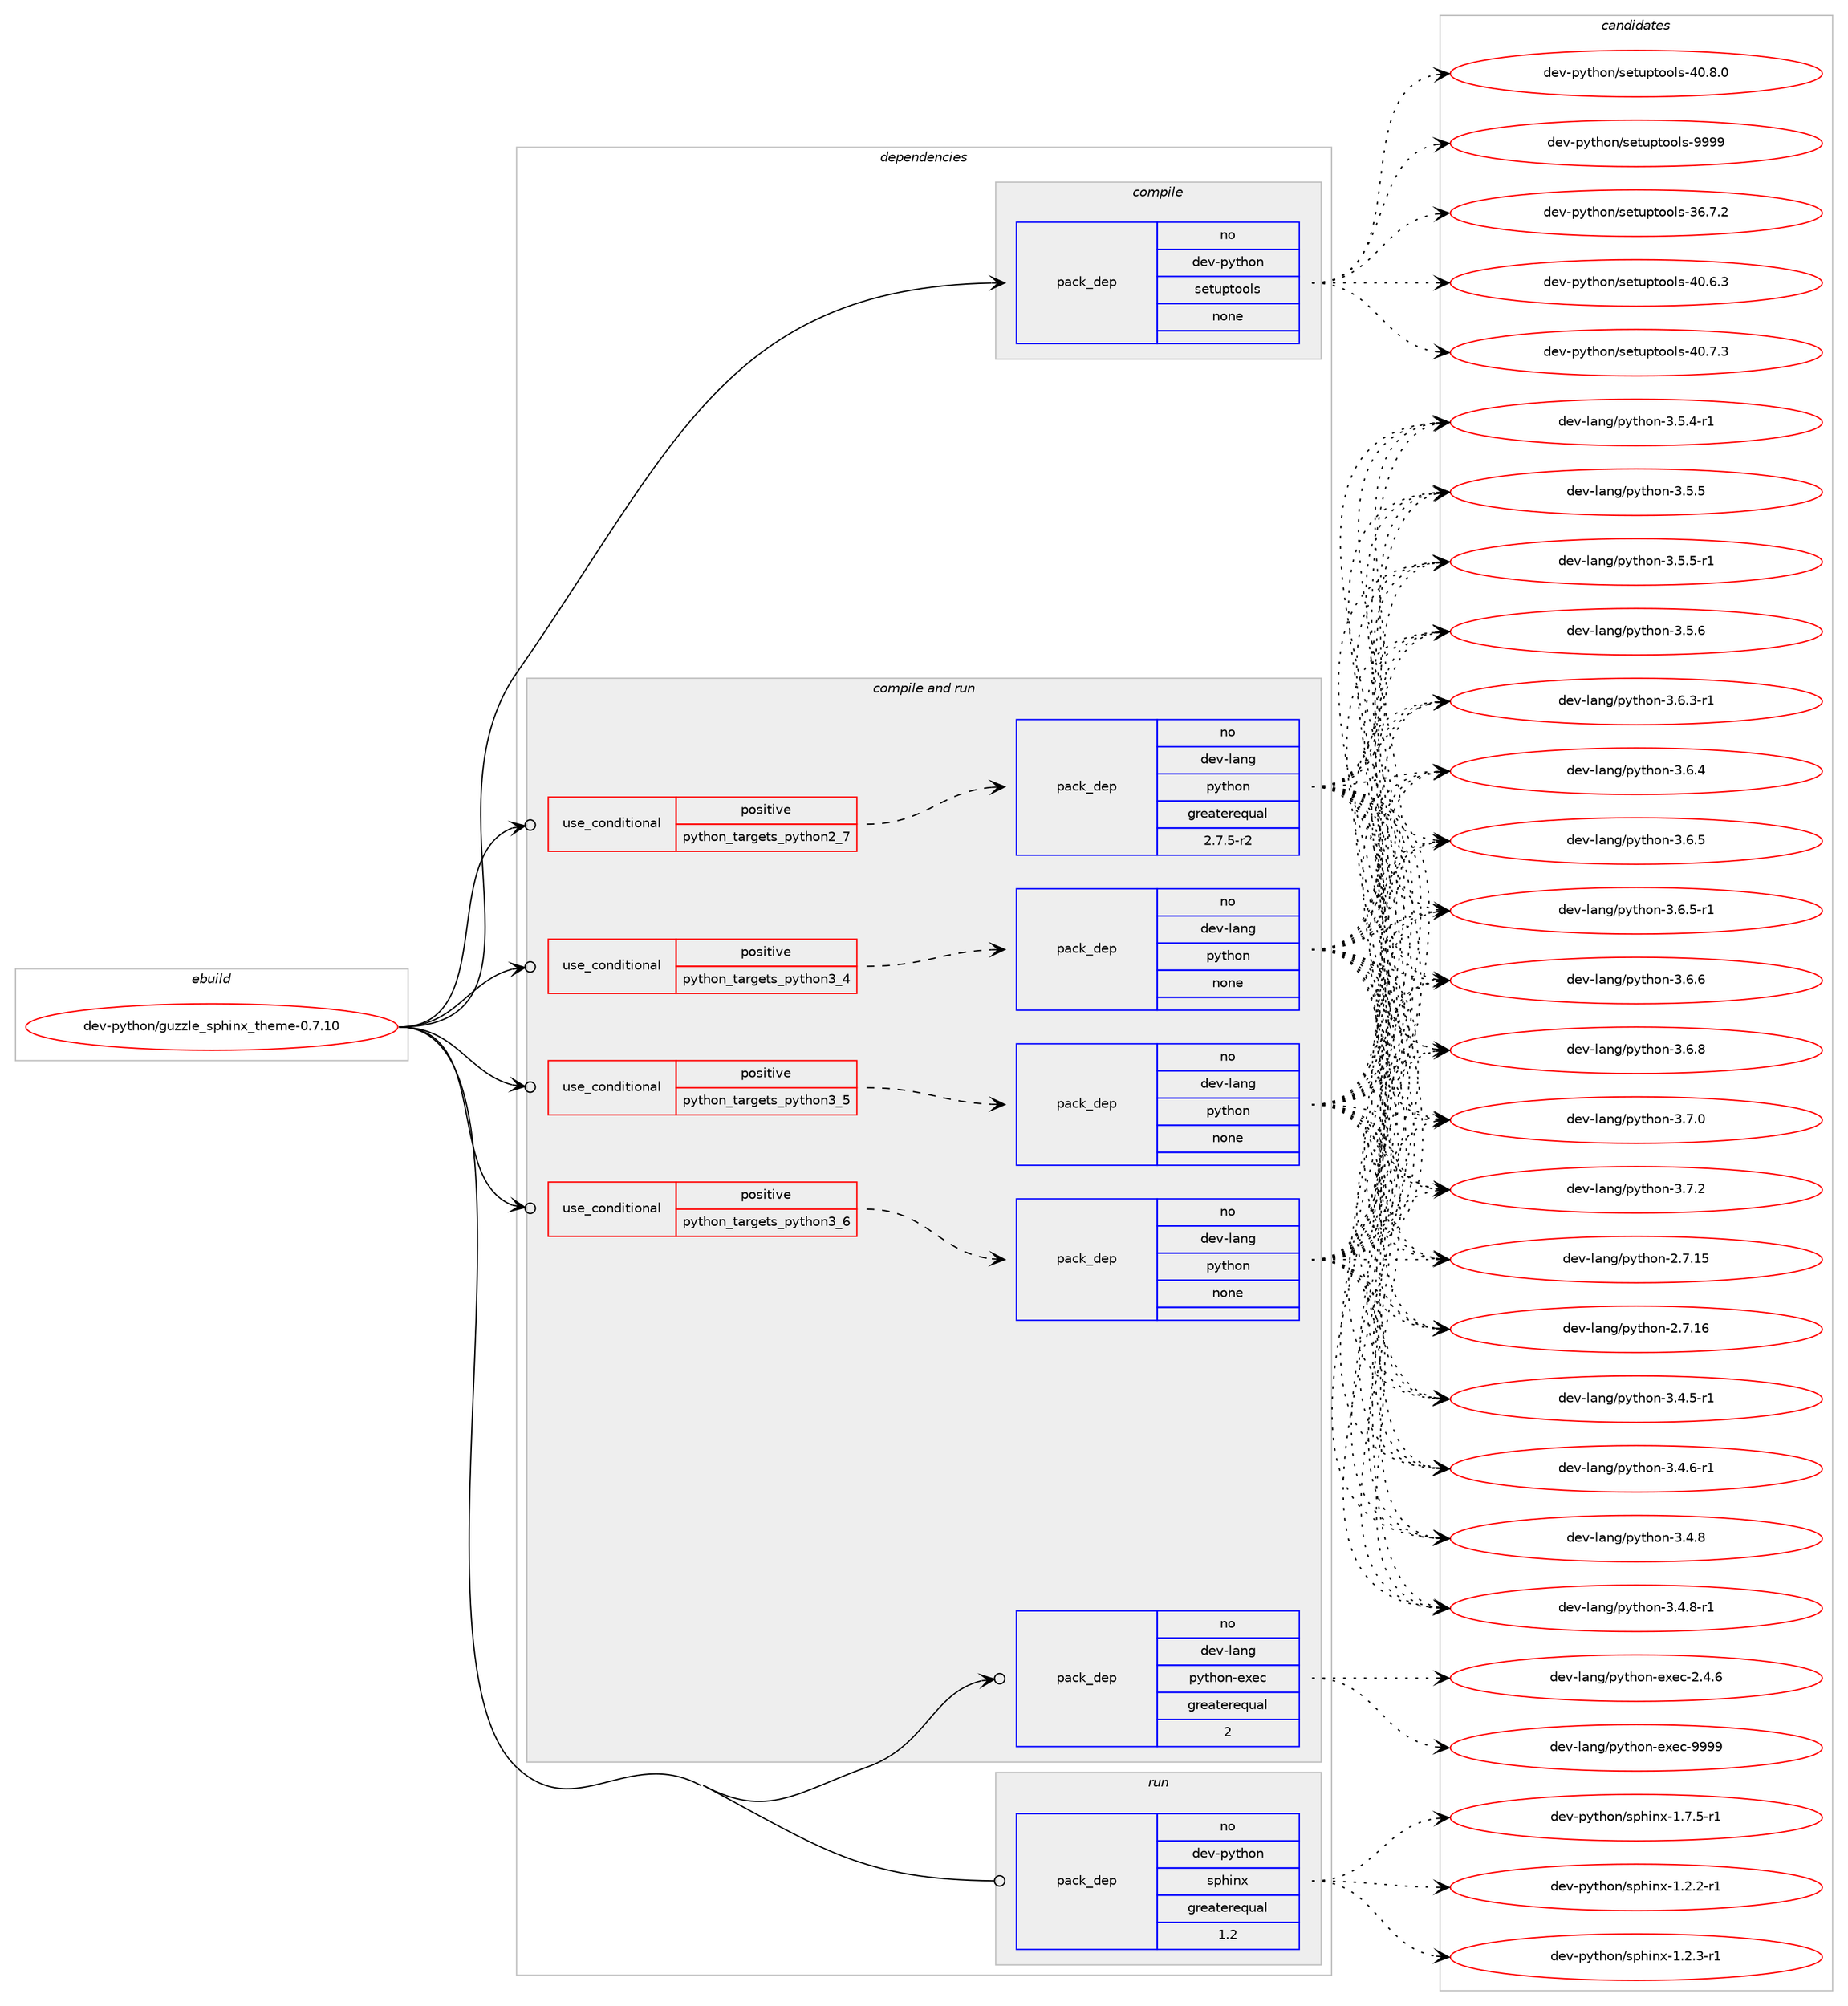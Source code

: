 digraph prolog {

# *************
# Graph options
# *************

newrank=true;
concentrate=true;
compound=true;
graph [rankdir=LR,fontname=Helvetica,fontsize=10,ranksep=1.5];#, ranksep=2.5, nodesep=0.2];
edge  [arrowhead=vee];
node  [fontname=Helvetica,fontsize=10];

# **********
# The ebuild
# **********

subgraph cluster_leftcol {
color=gray;
rank=same;
label=<<i>ebuild</i>>;
id [label="dev-python/guzzle_sphinx_theme-0.7.10", color=red, width=4, href="../dev-python/guzzle_sphinx_theme-0.7.10.svg"];
}

# ****************
# The dependencies
# ****************

subgraph cluster_midcol {
color=gray;
label=<<i>dependencies</i>>;
subgraph cluster_compile {
fillcolor="#eeeeee";
style=filled;
label=<<i>compile</i>>;
subgraph pack1013799 {
dependency1412313 [label=<<TABLE BORDER="0" CELLBORDER="1" CELLSPACING="0" CELLPADDING="4" WIDTH="220"><TR><TD ROWSPAN="6" CELLPADDING="30">pack_dep</TD></TR><TR><TD WIDTH="110">no</TD></TR><TR><TD>dev-python</TD></TR><TR><TD>setuptools</TD></TR><TR><TD>none</TD></TR><TR><TD></TD></TR></TABLE>>, shape=none, color=blue];
}
id:e -> dependency1412313:w [weight=20,style="solid",arrowhead="vee"];
}
subgraph cluster_compileandrun {
fillcolor="#eeeeee";
style=filled;
label=<<i>compile and run</i>>;
subgraph cond375245 {
dependency1412314 [label=<<TABLE BORDER="0" CELLBORDER="1" CELLSPACING="0" CELLPADDING="4"><TR><TD ROWSPAN="3" CELLPADDING="10">use_conditional</TD></TR><TR><TD>positive</TD></TR><TR><TD>python_targets_python2_7</TD></TR></TABLE>>, shape=none, color=red];
subgraph pack1013800 {
dependency1412315 [label=<<TABLE BORDER="0" CELLBORDER="1" CELLSPACING="0" CELLPADDING="4" WIDTH="220"><TR><TD ROWSPAN="6" CELLPADDING="30">pack_dep</TD></TR><TR><TD WIDTH="110">no</TD></TR><TR><TD>dev-lang</TD></TR><TR><TD>python</TD></TR><TR><TD>greaterequal</TD></TR><TR><TD>2.7.5-r2</TD></TR></TABLE>>, shape=none, color=blue];
}
dependency1412314:e -> dependency1412315:w [weight=20,style="dashed",arrowhead="vee"];
}
id:e -> dependency1412314:w [weight=20,style="solid",arrowhead="odotvee"];
subgraph cond375246 {
dependency1412316 [label=<<TABLE BORDER="0" CELLBORDER="1" CELLSPACING="0" CELLPADDING="4"><TR><TD ROWSPAN="3" CELLPADDING="10">use_conditional</TD></TR><TR><TD>positive</TD></TR><TR><TD>python_targets_python3_4</TD></TR></TABLE>>, shape=none, color=red];
subgraph pack1013801 {
dependency1412317 [label=<<TABLE BORDER="0" CELLBORDER="1" CELLSPACING="0" CELLPADDING="4" WIDTH="220"><TR><TD ROWSPAN="6" CELLPADDING="30">pack_dep</TD></TR><TR><TD WIDTH="110">no</TD></TR><TR><TD>dev-lang</TD></TR><TR><TD>python</TD></TR><TR><TD>none</TD></TR><TR><TD></TD></TR></TABLE>>, shape=none, color=blue];
}
dependency1412316:e -> dependency1412317:w [weight=20,style="dashed",arrowhead="vee"];
}
id:e -> dependency1412316:w [weight=20,style="solid",arrowhead="odotvee"];
subgraph cond375247 {
dependency1412318 [label=<<TABLE BORDER="0" CELLBORDER="1" CELLSPACING="0" CELLPADDING="4"><TR><TD ROWSPAN="3" CELLPADDING="10">use_conditional</TD></TR><TR><TD>positive</TD></TR><TR><TD>python_targets_python3_5</TD></TR></TABLE>>, shape=none, color=red];
subgraph pack1013802 {
dependency1412319 [label=<<TABLE BORDER="0" CELLBORDER="1" CELLSPACING="0" CELLPADDING="4" WIDTH="220"><TR><TD ROWSPAN="6" CELLPADDING="30">pack_dep</TD></TR><TR><TD WIDTH="110">no</TD></TR><TR><TD>dev-lang</TD></TR><TR><TD>python</TD></TR><TR><TD>none</TD></TR><TR><TD></TD></TR></TABLE>>, shape=none, color=blue];
}
dependency1412318:e -> dependency1412319:w [weight=20,style="dashed",arrowhead="vee"];
}
id:e -> dependency1412318:w [weight=20,style="solid",arrowhead="odotvee"];
subgraph cond375248 {
dependency1412320 [label=<<TABLE BORDER="0" CELLBORDER="1" CELLSPACING="0" CELLPADDING="4"><TR><TD ROWSPAN="3" CELLPADDING="10">use_conditional</TD></TR><TR><TD>positive</TD></TR><TR><TD>python_targets_python3_6</TD></TR></TABLE>>, shape=none, color=red];
subgraph pack1013803 {
dependency1412321 [label=<<TABLE BORDER="0" CELLBORDER="1" CELLSPACING="0" CELLPADDING="4" WIDTH="220"><TR><TD ROWSPAN="6" CELLPADDING="30">pack_dep</TD></TR><TR><TD WIDTH="110">no</TD></TR><TR><TD>dev-lang</TD></TR><TR><TD>python</TD></TR><TR><TD>none</TD></TR><TR><TD></TD></TR></TABLE>>, shape=none, color=blue];
}
dependency1412320:e -> dependency1412321:w [weight=20,style="dashed",arrowhead="vee"];
}
id:e -> dependency1412320:w [weight=20,style="solid",arrowhead="odotvee"];
subgraph pack1013804 {
dependency1412322 [label=<<TABLE BORDER="0" CELLBORDER="1" CELLSPACING="0" CELLPADDING="4" WIDTH="220"><TR><TD ROWSPAN="6" CELLPADDING="30">pack_dep</TD></TR><TR><TD WIDTH="110">no</TD></TR><TR><TD>dev-lang</TD></TR><TR><TD>python-exec</TD></TR><TR><TD>greaterequal</TD></TR><TR><TD>2</TD></TR></TABLE>>, shape=none, color=blue];
}
id:e -> dependency1412322:w [weight=20,style="solid",arrowhead="odotvee"];
}
subgraph cluster_run {
fillcolor="#eeeeee";
style=filled;
label=<<i>run</i>>;
subgraph pack1013805 {
dependency1412323 [label=<<TABLE BORDER="0" CELLBORDER="1" CELLSPACING="0" CELLPADDING="4" WIDTH="220"><TR><TD ROWSPAN="6" CELLPADDING="30">pack_dep</TD></TR><TR><TD WIDTH="110">no</TD></TR><TR><TD>dev-python</TD></TR><TR><TD>sphinx</TD></TR><TR><TD>greaterequal</TD></TR><TR><TD>1.2</TD></TR></TABLE>>, shape=none, color=blue];
}
id:e -> dependency1412323:w [weight=20,style="solid",arrowhead="odot"];
}
}

# **************
# The candidates
# **************

subgraph cluster_choices {
rank=same;
color=gray;
label=<<i>candidates</i>>;

subgraph choice1013799 {
color=black;
nodesep=1;
choice100101118451121211161041111104711510111611711211611111110811545515446554650 [label="dev-python/setuptools-36.7.2", color=red, width=4,href="../dev-python/setuptools-36.7.2.svg"];
choice100101118451121211161041111104711510111611711211611111110811545524846544651 [label="dev-python/setuptools-40.6.3", color=red, width=4,href="../dev-python/setuptools-40.6.3.svg"];
choice100101118451121211161041111104711510111611711211611111110811545524846554651 [label="dev-python/setuptools-40.7.3", color=red, width=4,href="../dev-python/setuptools-40.7.3.svg"];
choice100101118451121211161041111104711510111611711211611111110811545524846564648 [label="dev-python/setuptools-40.8.0", color=red, width=4,href="../dev-python/setuptools-40.8.0.svg"];
choice10010111845112121116104111110471151011161171121161111111081154557575757 [label="dev-python/setuptools-9999", color=red, width=4,href="../dev-python/setuptools-9999.svg"];
dependency1412313:e -> choice100101118451121211161041111104711510111611711211611111110811545515446554650:w [style=dotted,weight="100"];
dependency1412313:e -> choice100101118451121211161041111104711510111611711211611111110811545524846544651:w [style=dotted,weight="100"];
dependency1412313:e -> choice100101118451121211161041111104711510111611711211611111110811545524846554651:w [style=dotted,weight="100"];
dependency1412313:e -> choice100101118451121211161041111104711510111611711211611111110811545524846564648:w [style=dotted,weight="100"];
dependency1412313:e -> choice10010111845112121116104111110471151011161171121161111111081154557575757:w [style=dotted,weight="100"];
}
subgraph choice1013800 {
color=black;
nodesep=1;
choice10010111845108971101034711212111610411111045504655464953 [label="dev-lang/python-2.7.15", color=red, width=4,href="../dev-lang/python-2.7.15.svg"];
choice10010111845108971101034711212111610411111045504655464954 [label="dev-lang/python-2.7.16", color=red, width=4,href="../dev-lang/python-2.7.16.svg"];
choice1001011184510897110103471121211161041111104551465246534511449 [label="dev-lang/python-3.4.5-r1", color=red, width=4,href="../dev-lang/python-3.4.5-r1.svg"];
choice1001011184510897110103471121211161041111104551465246544511449 [label="dev-lang/python-3.4.6-r1", color=red, width=4,href="../dev-lang/python-3.4.6-r1.svg"];
choice100101118451089711010347112121116104111110455146524656 [label="dev-lang/python-3.4.8", color=red, width=4,href="../dev-lang/python-3.4.8.svg"];
choice1001011184510897110103471121211161041111104551465246564511449 [label="dev-lang/python-3.4.8-r1", color=red, width=4,href="../dev-lang/python-3.4.8-r1.svg"];
choice1001011184510897110103471121211161041111104551465346524511449 [label="dev-lang/python-3.5.4-r1", color=red, width=4,href="../dev-lang/python-3.5.4-r1.svg"];
choice100101118451089711010347112121116104111110455146534653 [label="dev-lang/python-3.5.5", color=red, width=4,href="../dev-lang/python-3.5.5.svg"];
choice1001011184510897110103471121211161041111104551465346534511449 [label="dev-lang/python-3.5.5-r1", color=red, width=4,href="../dev-lang/python-3.5.5-r1.svg"];
choice100101118451089711010347112121116104111110455146534654 [label="dev-lang/python-3.5.6", color=red, width=4,href="../dev-lang/python-3.5.6.svg"];
choice1001011184510897110103471121211161041111104551465446514511449 [label="dev-lang/python-3.6.3-r1", color=red, width=4,href="../dev-lang/python-3.6.3-r1.svg"];
choice100101118451089711010347112121116104111110455146544652 [label="dev-lang/python-3.6.4", color=red, width=4,href="../dev-lang/python-3.6.4.svg"];
choice100101118451089711010347112121116104111110455146544653 [label="dev-lang/python-3.6.5", color=red, width=4,href="../dev-lang/python-3.6.5.svg"];
choice1001011184510897110103471121211161041111104551465446534511449 [label="dev-lang/python-3.6.5-r1", color=red, width=4,href="../dev-lang/python-3.6.5-r1.svg"];
choice100101118451089711010347112121116104111110455146544654 [label="dev-lang/python-3.6.6", color=red, width=4,href="../dev-lang/python-3.6.6.svg"];
choice100101118451089711010347112121116104111110455146544656 [label="dev-lang/python-3.6.8", color=red, width=4,href="../dev-lang/python-3.6.8.svg"];
choice100101118451089711010347112121116104111110455146554648 [label="dev-lang/python-3.7.0", color=red, width=4,href="../dev-lang/python-3.7.0.svg"];
choice100101118451089711010347112121116104111110455146554650 [label="dev-lang/python-3.7.2", color=red, width=4,href="../dev-lang/python-3.7.2.svg"];
dependency1412315:e -> choice10010111845108971101034711212111610411111045504655464953:w [style=dotted,weight="100"];
dependency1412315:e -> choice10010111845108971101034711212111610411111045504655464954:w [style=dotted,weight="100"];
dependency1412315:e -> choice1001011184510897110103471121211161041111104551465246534511449:w [style=dotted,weight="100"];
dependency1412315:e -> choice1001011184510897110103471121211161041111104551465246544511449:w [style=dotted,weight="100"];
dependency1412315:e -> choice100101118451089711010347112121116104111110455146524656:w [style=dotted,weight="100"];
dependency1412315:e -> choice1001011184510897110103471121211161041111104551465246564511449:w [style=dotted,weight="100"];
dependency1412315:e -> choice1001011184510897110103471121211161041111104551465346524511449:w [style=dotted,weight="100"];
dependency1412315:e -> choice100101118451089711010347112121116104111110455146534653:w [style=dotted,weight="100"];
dependency1412315:e -> choice1001011184510897110103471121211161041111104551465346534511449:w [style=dotted,weight="100"];
dependency1412315:e -> choice100101118451089711010347112121116104111110455146534654:w [style=dotted,weight="100"];
dependency1412315:e -> choice1001011184510897110103471121211161041111104551465446514511449:w [style=dotted,weight="100"];
dependency1412315:e -> choice100101118451089711010347112121116104111110455146544652:w [style=dotted,weight="100"];
dependency1412315:e -> choice100101118451089711010347112121116104111110455146544653:w [style=dotted,weight="100"];
dependency1412315:e -> choice1001011184510897110103471121211161041111104551465446534511449:w [style=dotted,weight="100"];
dependency1412315:e -> choice100101118451089711010347112121116104111110455146544654:w [style=dotted,weight="100"];
dependency1412315:e -> choice100101118451089711010347112121116104111110455146544656:w [style=dotted,weight="100"];
dependency1412315:e -> choice100101118451089711010347112121116104111110455146554648:w [style=dotted,weight="100"];
dependency1412315:e -> choice100101118451089711010347112121116104111110455146554650:w [style=dotted,weight="100"];
}
subgraph choice1013801 {
color=black;
nodesep=1;
choice10010111845108971101034711212111610411111045504655464953 [label="dev-lang/python-2.7.15", color=red, width=4,href="../dev-lang/python-2.7.15.svg"];
choice10010111845108971101034711212111610411111045504655464954 [label="dev-lang/python-2.7.16", color=red, width=4,href="../dev-lang/python-2.7.16.svg"];
choice1001011184510897110103471121211161041111104551465246534511449 [label="dev-lang/python-3.4.5-r1", color=red, width=4,href="../dev-lang/python-3.4.5-r1.svg"];
choice1001011184510897110103471121211161041111104551465246544511449 [label="dev-lang/python-3.4.6-r1", color=red, width=4,href="../dev-lang/python-3.4.6-r1.svg"];
choice100101118451089711010347112121116104111110455146524656 [label="dev-lang/python-3.4.8", color=red, width=4,href="../dev-lang/python-3.4.8.svg"];
choice1001011184510897110103471121211161041111104551465246564511449 [label="dev-lang/python-3.4.8-r1", color=red, width=4,href="../dev-lang/python-3.4.8-r1.svg"];
choice1001011184510897110103471121211161041111104551465346524511449 [label="dev-lang/python-3.5.4-r1", color=red, width=4,href="../dev-lang/python-3.5.4-r1.svg"];
choice100101118451089711010347112121116104111110455146534653 [label="dev-lang/python-3.5.5", color=red, width=4,href="../dev-lang/python-3.5.5.svg"];
choice1001011184510897110103471121211161041111104551465346534511449 [label="dev-lang/python-3.5.5-r1", color=red, width=4,href="../dev-lang/python-3.5.5-r1.svg"];
choice100101118451089711010347112121116104111110455146534654 [label="dev-lang/python-3.5.6", color=red, width=4,href="../dev-lang/python-3.5.6.svg"];
choice1001011184510897110103471121211161041111104551465446514511449 [label="dev-lang/python-3.6.3-r1", color=red, width=4,href="../dev-lang/python-3.6.3-r1.svg"];
choice100101118451089711010347112121116104111110455146544652 [label="dev-lang/python-3.6.4", color=red, width=4,href="../dev-lang/python-3.6.4.svg"];
choice100101118451089711010347112121116104111110455146544653 [label="dev-lang/python-3.6.5", color=red, width=4,href="../dev-lang/python-3.6.5.svg"];
choice1001011184510897110103471121211161041111104551465446534511449 [label="dev-lang/python-3.6.5-r1", color=red, width=4,href="../dev-lang/python-3.6.5-r1.svg"];
choice100101118451089711010347112121116104111110455146544654 [label="dev-lang/python-3.6.6", color=red, width=4,href="../dev-lang/python-3.6.6.svg"];
choice100101118451089711010347112121116104111110455146544656 [label="dev-lang/python-3.6.8", color=red, width=4,href="../dev-lang/python-3.6.8.svg"];
choice100101118451089711010347112121116104111110455146554648 [label="dev-lang/python-3.7.0", color=red, width=4,href="../dev-lang/python-3.7.0.svg"];
choice100101118451089711010347112121116104111110455146554650 [label="dev-lang/python-3.7.2", color=red, width=4,href="../dev-lang/python-3.7.2.svg"];
dependency1412317:e -> choice10010111845108971101034711212111610411111045504655464953:w [style=dotted,weight="100"];
dependency1412317:e -> choice10010111845108971101034711212111610411111045504655464954:w [style=dotted,weight="100"];
dependency1412317:e -> choice1001011184510897110103471121211161041111104551465246534511449:w [style=dotted,weight="100"];
dependency1412317:e -> choice1001011184510897110103471121211161041111104551465246544511449:w [style=dotted,weight="100"];
dependency1412317:e -> choice100101118451089711010347112121116104111110455146524656:w [style=dotted,weight="100"];
dependency1412317:e -> choice1001011184510897110103471121211161041111104551465246564511449:w [style=dotted,weight="100"];
dependency1412317:e -> choice1001011184510897110103471121211161041111104551465346524511449:w [style=dotted,weight="100"];
dependency1412317:e -> choice100101118451089711010347112121116104111110455146534653:w [style=dotted,weight="100"];
dependency1412317:e -> choice1001011184510897110103471121211161041111104551465346534511449:w [style=dotted,weight="100"];
dependency1412317:e -> choice100101118451089711010347112121116104111110455146534654:w [style=dotted,weight="100"];
dependency1412317:e -> choice1001011184510897110103471121211161041111104551465446514511449:w [style=dotted,weight="100"];
dependency1412317:e -> choice100101118451089711010347112121116104111110455146544652:w [style=dotted,weight="100"];
dependency1412317:e -> choice100101118451089711010347112121116104111110455146544653:w [style=dotted,weight="100"];
dependency1412317:e -> choice1001011184510897110103471121211161041111104551465446534511449:w [style=dotted,weight="100"];
dependency1412317:e -> choice100101118451089711010347112121116104111110455146544654:w [style=dotted,weight="100"];
dependency1412317:e -> choice100101118451089711010347112121116104111110455146544656:w [style=dotted,weight="100"];
dependency1412317:e -> choice100101118451089711010347112121116104111110455146554648:w [style=dotted,weight="100"];
dependency1412317:e -> choice100101118451089711010347112121116104111110455146554650:w [style=dotted,weight="100"];
}
subgraph choice1013802 {
color=black;
nodesep=1;
choice10010111845108971101034711212111610411111045504655464953 [label="dev-lang/python-2.7.15", color=red, width=4,href="../dev-lang/python-2.7.15.svg"];
choice10010111845108971101034711212111610411111045504655464954 [label="dev-lang/python-2.7.16", color=red, width=4,href="../dev-lang/python-2.7.16.svg"];
choice1001011184510897110103471121211161041111104551465246534511449 [label="dev-lang/python-3.4.5-r1", color=red, width=4,href="../dev-lang/python-3.4.5-r1.svg"];
choice1001011184510897110103471121211161041111104551465246544511449 [label="dev-lang/python-3.4.6-r1", color=red, width=4,href="../dev-lang/python-3.4.6-r1.svg"];
choice100101118451089711010347112121116104111110455146524656 [label="dev-lang/python-3.4.8", color=red, width=4,href="../dev-lang/python-3.4.8.svg"];
choice1001011184510897110103471121211161041111104551465246564511449 [label="dev-lang/python-3.4.8-r1", color=red, width=4,href="../dev-lang/python-3.4.8-r1.svg"];
choice1001011184510897110103471121211161041111104551465346524511449 [label="dev-lang/python-3.5.4-r1", color=red, width=4,href="../dev-lang/python-3.5.4-r1.svg"];
choice100101118451089711010347112121116104111110455146534653 [label="dev-lang/python-3.5.5", color=red, width=4,href="../dev-lang/python-3.5.5.svg"];
choice1001011184510897110103471121211161041111104551465346534511449 [label="dev-lang/python-3.5.5-r1", color=red, width=4,href="../dev-lang/python-3.5.5-r1.svg"];
choice100101118451089711010347112121116104111110455146534654 [label="dev-lang/python-3.5.6", color=red, width=4,href="../dev-lang/python-3.5.6.svg"];
choice1001011184510897110103471121211161041111104551465446514511449 [label="dev-lang/python-3.6.3-r1", color=red, width=4,href="../dev-lang/python-3.6.3-r1.svg"];
choice100101118451089711010347112121116104111110455146544652 [label="dev-lang/python-3.6.4", color=red, width=4,href="../dev-lang/python-3.6.4.svg"];
choice100101118451089711010347112121116104111110455146544653 [label="dev-lang/python-3.6.5", color=red, width=4,href="../dev-lang/python-3.6.5.svg"];
choice1001011184510897110103471121211161041111104551465446534511449 [label="dev-lang/python-3.6.5-r1", color=red, width=4,href="../dev-lang/python-3.6.5-r1.svg"];
choice100101118451089711010347112121116104111110455146544654 [label="dev-lang/python-3.6.6", color=red, width=4,href="../dev-lang/python-3.6.6.svg"];
choice100101118451089711010347112121116104111110455146544656 [label="dev-lang/python-3.6.8", color=red, width=4,href="../dev-lang/python-3.6.8.svg"];
choice100101118451089711010347112121116104111110455146554648 [label="dev-lang/python-3.7.0", color=red, width=4,href="../dev-lang/python-3.7.0.svg"];
choice100101118451089711010347112121116104111110455146554650 [label="dev-lang/python-3.7.2", color=red, width=4,href="../dev-lang/python-3.7.2.svg"];
dependency1412319:e -> choice10010111845108971101034711212111610411111045504655464953:w [style=dotted,weight="100"];
dependency1412319:e -> choice10010111845108971101034711212111610411111045504655464954:w [style=dotted,weight="100"];
dependency1412319:e -> choice1001011184510897110103471121211161041111104551465246534511449:w [style=dotted,weight="100"];
dependency1412319:e -> choice1001011184510897110103471121211161041111104551465246544511449:w [style=dotted,weight="100"];
dependency1412319:e -> choice100101118451089711010347112121116104111110455146524656:w [style=dotted,weight="100"];
dependency1412319:e -> choice1001011184510897110103471121211161041111104551465246564511449:w [style=dotted,weight="100"];
dependency1412319:e -> choice1001011184510897110103471121211161041111104551465346524511449:w [style=dotted,weight="100"];
dependency1412319:e -> choice100101118451089711010347112121116104111110455146534653:w [style=dotted,weight="100"];
dependency1412319:e -> choice1001011184510897110103471121211161041111104551465346534511449:w [style=dotted,weight="100"];
dependency1412319:e -> choice100101118451089711010347112121116104111110455146534654:w [style=dotted,weight="100"];
dependency1412319:e -> choice1001011184510897110103471121211161041111104551465446514511449:w [style=dotted,weight="100"];
dependency1412319:e -> choice100101118451089711010347112121116104111110455146544652:w [style=dotted,weight="100"];
dependency1412319:e -> choice100101118451089711010347112121116104111110455146544653:w [style=dotted,weight="100"];
dependency1412319:e -> choice1001011184510897110103471121211161041111104551465446534511449:w [style=dotted,weight="100"];
dependency1412319:e -> choice100101118451089711010347112121116104111110455146544654:w [style=dotted,weight="100"];
dependency1412319:e -> choice100101118451089711010347112121116104111110455146544656:w [style=dotted,weight="100"];
dependency1412319:e -> choice100101118451089711010347112121116104111110455146554648:w [style=dotted,weight="100"];
dependency1412319:e -> choice100101118451089711010347112121116104111110455146554650:w [style=dotted,weight="100"];
}
subgraph choice1013803 {
color=black;
nodesep=1;
choice10010111845108971101034711212111610411111045504655464953 [label="dev-lang/python-2.7.15", color=red, width=4,href="../dev-lang/python-2.7.15.svg"];
choice10010111845108971101034711212111610411111045504655464954 [label="dev-lang/python-2.7.16", color=red, width=4,href="../dev-lang/python-2.7.16.svg"];
choice1001011184510897110103471121211161041111104551465246534511449 [label="dev-lang/python-3.4.5-r1", color=red, width=4,href="../dev-lang/python-3.4.5-r1.svg"];
choice1001011184510897110103471121211161041111104551465246544511449 [label="dev-lang/python-3.4.6-r1", color=red, width=4,href="../dev-lang/python-3.4.6-r1.svg"];
choice100101118451089711010347112121116104111110455146524656 [label="dev-lang/python-3.4.8", color=red, width=4,href="../dev-lang/python-3.4.8.svg"];
choice1001011184510897110103471121211161041111104551465246564511449 [label="dev-lang/python-3.4.8-r1", color=red, width=4,href="../dev-lang/python-3.4.8-r1.svg"];
choice1001011184510897110103471121211161041111104551465346524511449 [label="dev-lang/python-3.5.4-r1", color=red, width=4,href="../dev-lang/python-3.5.4-r1.svg"];
choice100101118451089711010347112121116104111110455146534653 [label="dev-lang/python-3.5.5", color=red, width=4,href="../dev-lang/python-3.5.5.svg"];
choice1001011184510897110103471121211161041111104551465346534511449 [label="dev-lang/python-3.5.5-r1", color=red, width=4,href="../dev-lang/python-3.5.5-r1.svg"];
choice100101118451089711010347112121116104111110455146534654 [label="dev-lang/python-3.5.6", color=red, width=4,href="../dev-lang/python-3.5.6.svg"];
choice1001011184510897110103471121211161041111104551465446514511449 [label="dev-lang/python-3.6.3-r1", color=red, width=4,href="../dev-lang/python-3.6.3-r1.svg"];
choice100101118451089711010347112121116104111110455146544652 [label="dev-lang/python-3.6.4", color=red, width=4,href="../dev-lang/python-3.6.4.svg"];
choice100101118451089711010347112121116104111110455146544653 [label="dev-lang/python-3.6.5", color=red, width=4,href="../dev-lang/python-3.6.5.svg"];
choice1001011184510897110103471121211161041111104551465446534511449 [label="dev-lang/python-3.6.5-r1", color=red, width=4,href="../dev-lang/python-3.6.5-r1.svg"];
choice100101118451089711010347112121116104111110455146544654 [label="dev-lang/python-3.6.6", color=red, width=4,href="../dev-lang/python-3.6.6.svg"];
choice100101118451089711010347112121116104111110455146544656 [label="dev-lang/python-3.6.8", color=red, width=4,href="../dev-lang/python-3.6.8.svg"];
choice100101118451089711010347112121116104111110455146554648 [label="dev-lang/python-3.7.0", color=red, width=4,href="../dev-lang/python-3.7.0.svg"];
choice100101118451089711010347112121116104111110455146554650 [label="dev-lang/python-3.7.2", color=red, width=4,href="../dev-lang/python-3.7.2.svg"];
dependency1412321:e -> choice10010111845108971101034711212111610411111045504655464953:w [style=dotted,weight="100"];
dependency1412321:e -> choice10010111845108971101034711212111610411111045504655464954:w [style=dotted,weight="100"];
dependency1412321:e -> choice1001011184510897110103471121211161041111104551465246534511449:w [style=dotted,weight="100"];
dependency1412321:e -> choice1001011184510897110103471121211161041111104551465246544511449:w [style=dotted,weight="100"];
dependency1412321:e -> choice100101118451089711010347112121116104111110455146524656:w [style=dotted,weight="100"];
dependency1412321:e -> choice1001011184510897110103471121211161041111104551465246564511449:w [style=dotted,weight="100"];
dependency1412321:e -> choice1001011184510897110103471121211161041111104551465346524511449:w [style=dotted,weight="100"];
dependency1412321:e -> choice100101118451089711010347112121116104111110455146534653:w [style=dotted,weight="100"];
dependency1412321:e -> choice1001011184510897110103471121211161041111104551465346534511449:w [style=dotted,weight="100"];
dependency1412321:e -> choice100101118451089711010347112121116104111110455146534654:w [style=dotted,weight="100"];
dependency1412321:e -> choice1001011184510897110103471121211161041111104551465446514511449:w [style=dotted,weight="100"];
dependency1412321:e -> choice100101118451089711010347112121116104111110455146544652:w [style=dotted,weight="100"];
dependency1412321:e -> choice100101118451089711010347112121116104111110455146544653:w [style=dotted,weight="100"];
dependency1412321:e -> choice1001011184510897110103471121211161041111104551465446534511449:w [style=dotted,weight="100"];
dependency1412321:e -> choice100101118451089711010347112121116104111110455146544654:w [style=dotted,weight="100"];
dependency1412321:e -> choice100101118451089711010347112121116104111110455146544656:w [style=dotted,weight="100"];
dependency1412321:e -> choice100101118451089711010347112121116104111110455146554648:w [style=dotted,weight="100"];
dependency1412321:e -> choice100101118451089711010347112121116104111110455146554650:w [style=dotted,weight="100"];
}
subgraph choice1013804 {
color=black;
nodesep=1;
choice1001011184510897110103471121211161041111104510112010199455046524654 [label="dev-lang/python-exec-2.4.6", color=red, width=4,href="../dev-lang/python-exec-2.4.6.svg"];
choice10010111845108971101034711212111610411111045101120101994557575757 [label="dev-lang/python-exec-9999", color=red, width=4,href="../dev-lang/python-exec-9999.svg"];
dependency1412322:e -> choice1001011184510897110103471121211161041111104510112010199455046524654:w [style=dotted,weight="100"];
dependency1412322:e -> choice10010111845108971101034711212111610411111045101120101994557575757:w [style=dotted,weight="100"];
}
subgraph choice1013805 {
color=black;
nodesep=1;
choice10010111845112121116104111110471151121041051101204549465046504511449 [label="dev-python/sphinx-1.2.2-r1", color=red, width=4,href="../dev-python/sphinx-1.2.2-r1.svg"];
choice10010111845112121116104111110471151121041051101204549465046514511449 [label="dev-python/sphinx-1.2.3-r1", color=red, width=4,href="../dev-python/sphinx-1.2.3-r1.svg"];
choice10010111845112121116104111110471151121041051101204549465546534511449 [label="dev-python/sphinx-1.7.5-r1", color=red, width=4,href="../dev-python/sphinx-1.7.5-r1.svg"];
dependency1412323:e -> choice10010111845112121116104111110471151121041051101204549465046504511449:w [style=dotted,weight="100"];
dependency1412323:e -> choice10010111845112121116104111110471151121041051101204549465046514511449:w [style=dotted,weight="100"];
dependency1412323:e -> choice10010111845112121116104111110471151121041051101204549465546534511449:w [style=dotted,weight="100"];
}
}

}

